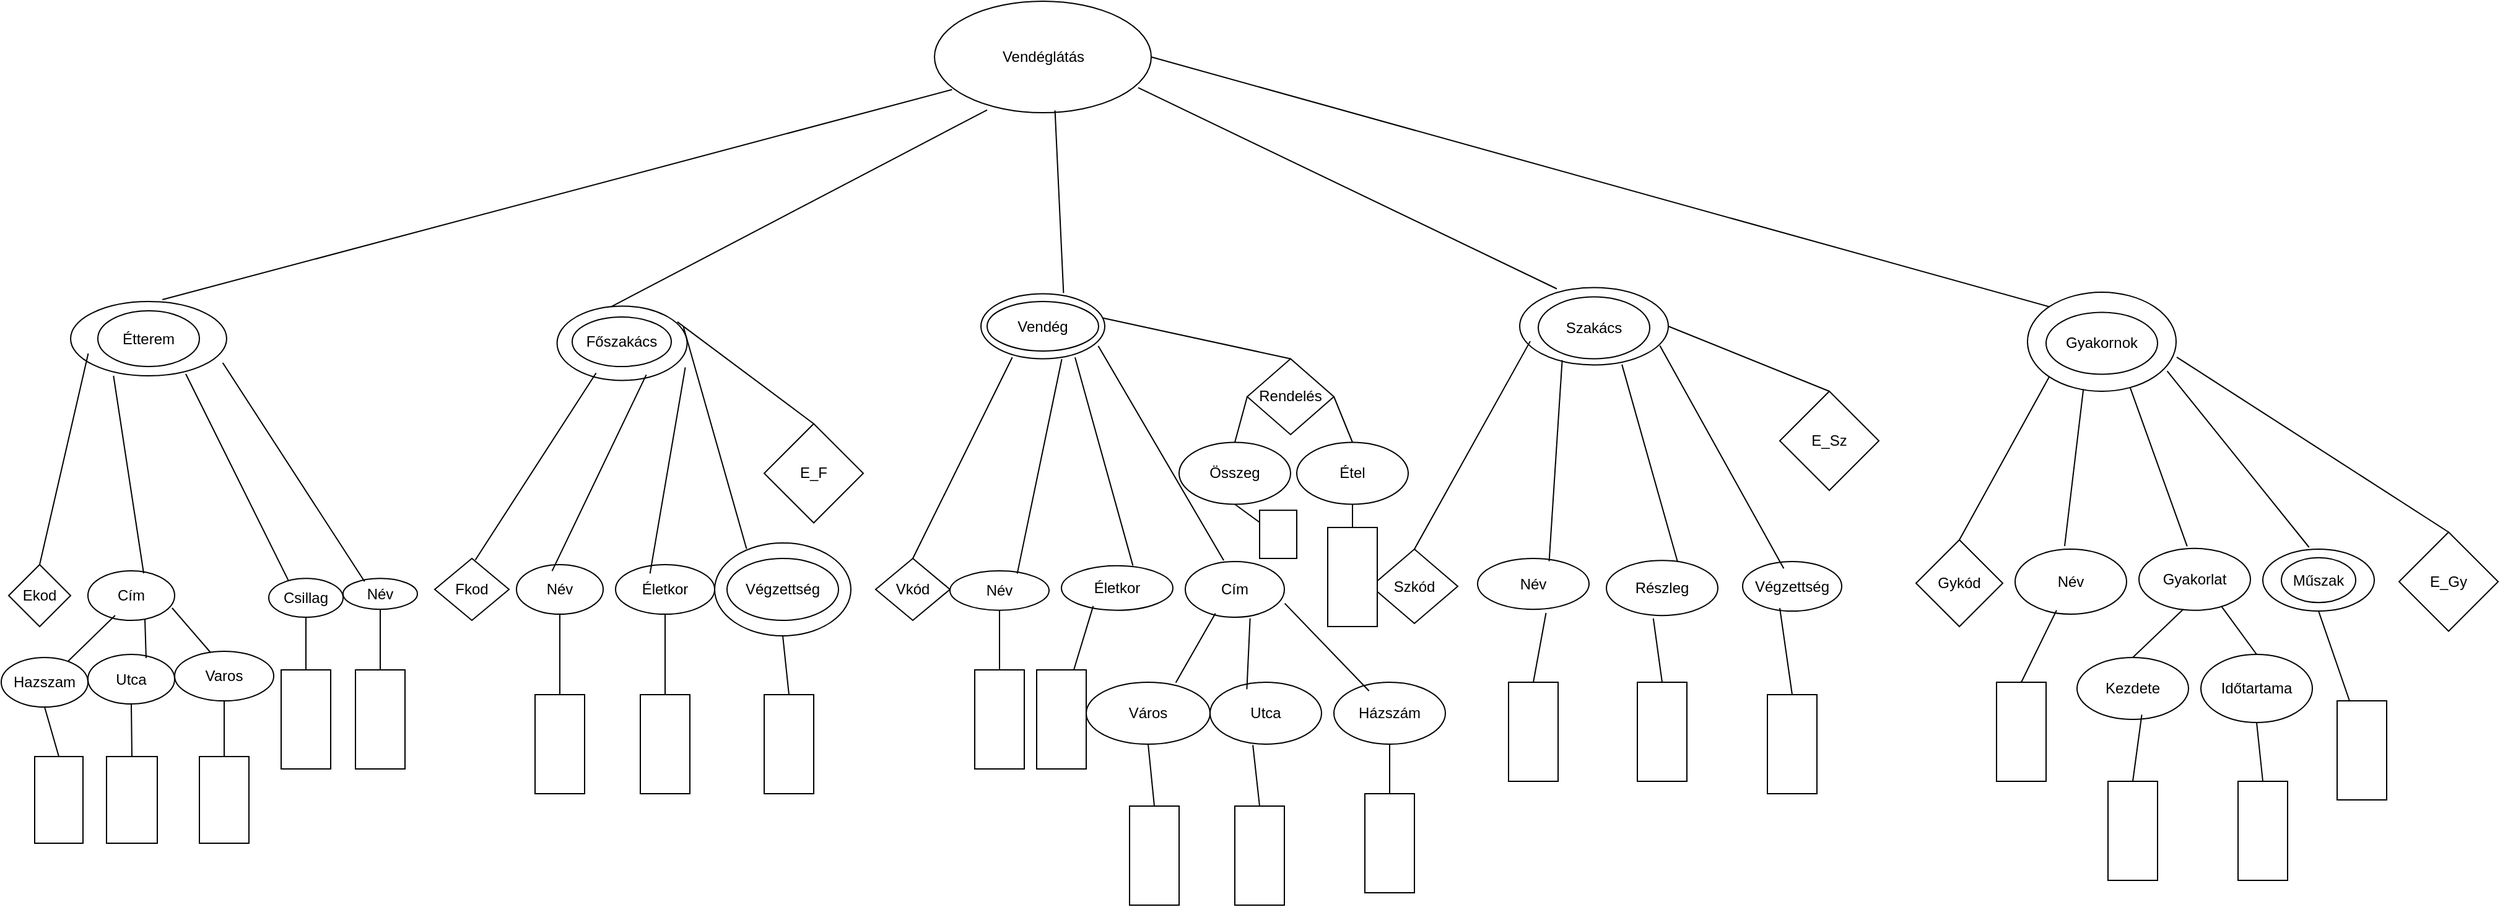 <mxfile version="24.7.17">
  <diagram name="1 oldal" id="lSfbsyQD7-CIHrl2MUZG">
    <mxGraphModel dx="1582" dy="1731" grid="1" gridSize="10" guides="1" tooltips="1" connect="1" arrows="1" fold="1" page="1" pageScale="1" pageWidth="827" pageHeight="1169" math="0" shadow="0">
      <root>
        <mxCell id="0" />
        <mxCell id="1" parent="0" />
        <mxCell id="La-qvgu0-vlTwH9IHwVq-1" value="" style="ellipse;whiteSpace=wrap;html=1;" vertex="1" parent="1">
          <mxGeometry x="60" y="302.5" width="126" height="60" as="geometry" />
        </mxCell>
        <mxCell id="La-qvgu0-vlTwH9IHwVq-2" value="Név" style="ellipse;whiteSpace=wrap;html=1;" vertex="1" parent="1">
          <mxGeometry x="280" y="526.1" width="60" height="25" as="geometry" />
        </mxCell>
        <mxCell id="La-qvgu0-vlTwH9IHwVq-3" value="Cím" style="ellipse;whiteSpace=wrap;html=1;" vertex="1" parent="1">
          <mxGeometry x="74" y="520" width="70" height="40" as="geometry" />
        </mxCell>
        <mxCell id="La-qvgu0-vlTwH9IHwVq-4" value="Csillag" style="ellipse;whiteSpace=wrap;html=1;" vertex="1" parent="1">
          <mxGeometry x="220" y="526.1" width="60" height="31.4" as="geometry" />
        </mxCell>
        <mxCell id="La-qvgu0-vlTwH9IHwVq-5" value="Ekod" style="rhombus;whiteSpace=wrap;html=1;" vertex="1" parent="1">
          <mxGeometry x="10" y="515" width="50" height="50" as="geometry" />
        </mxCell>
        <mxCell id="La-qvgu0-vlTwH9IHwVq-6" value="Varos" style="ellipse;whiteSpace=wrap;html=1;" vertex="1" parent="1">
          <mxGeometry x="144" y="585" width="80" height="40" as="geometry" />
        </mxCell>
        <mxCell id="La-qvgu0-vlTwH9IHwVq-7" value="Utca" style="ellipse;whiteSpace=wrap;html=1;" vertex="1" parent="1">
          <mxGeometry x="74" y="587.5" width="70" height="40" as="geometry" />
        </mxCell>
        <mxCell id="La-qvgu0-vlTwH9IHwVq-8" value="Hazszam" style="ellipse;whiteSpace=wrap;html=1;" vertex="1" parent="1">
          <mxGeometry x="4" y="590" width="70" height="40" as="geometry" />
        </mxCell>
        <mxCell id="La-qvgu0-vlTwH9IHwVq-9" value="Vendéglátás" style="ellipse;whiteSpace=wrap;html=1;" vertex="1" parent="1">
          <mxGeometry x="757.5" y="60" width="175" height="90" as="geometry" />
        </mxCell>
        <mxCell id="La-qvgu0-vlTwH9IHwVq-10" value="" style="endArrow=none;html=1;rounded=0;entryX=0.081;entryY=0.793;entryDx=0;entryDy=0;entryPerimeter=0;exitX=0.588;exitY=-0.025;exitDx=0;exitDy=0;exitPerimeter=0;" edge="1" parent="1" source="La-qvgu0-vlTwH9IHwVq-1" target="La-qvgu0-vlTwH9IHwVq-9">
          <mxGeometry width="50" height="50" relative="1" as="geometry">
            <mxPoint x="340" y="500" as="sourcePoint" />
            <mxPoint x="390" y="450" as="targetPoint" />
            <Array as="points" />
          </mxGeometry>
        </mxCell>
        <mxCell id="La-qvgu0-vlTwH9IHwVq-11" value="" style="endArrow=none;html=1;rounded=0;entryX=0.227;entryY=0.962;entryDx=0;entryDy=0;entryPerimeter=0;exitX=0.371;exitY=0.05;exitDx=0;exitDy=0;exitPerimeter=0;" edge="1" parent="1" source="La-qvgu0-vlTwH9IHwVq-12">
          <mxGeometry width="50" height="50" relative="1" as="geometry">
            <mxPoint x="422.78" y="281.21" as="sourcePoint" />
            <mxPoint x="800.005" y="147.79" as="targetPoint" />
          </mxGeometry>
        </mxCell>
        <mxCell id="La-qvgu0-vlTwH9IHwVq-12" value="" style="ellipse;whiteSpace=wrap;html=1;" vertex="1" parent="1">
          <mxGeometry x="452.78" y="306.21" width="105" height="60" as="geometry" />
        </mxCell>
        <mxCell id="La-qvgu0-vlTwH9IHwVq-13" value="Fkod" style="rhombus;whiteSpace=wrap;html=1;" vertex="1" parent="1">
          <mxGeometry x="354" y="510" width="60" height="50" as="geometry" />
        </mxCell>
        <mxCell id="La-qvgu0-vlTwH9IHwVq-14" value="Név" style="ellipse;whiteSpace=wrap;html=1;" vertex="1" parent="1">
          <mxGeometry x="420" y="515" width="70" height="40" as="geometry" />
        </mxCell>
        <mxCell id="La-qvgu0-vlTwH9IHwVq-15" value="Életkor" style="ellipse;whiteSpace=wrap;html=1;" vertex="1" parent="1">
          <mxGeometry x="500" y="515" width="80" height="40" as="geometry" />
        </mxCell>
        <mxCell id="La-qvgu0-vlTwH9IHwVq-16" value="" style="ellipse;whiteSpace=wrap;html=1;" vertex="1" parent="1">
          <mxGeometry x="580" y="497.5" width="110" height="75" as="geometry" />
        </mxCell>
        <mxCell id="La-qvgu0-vlTwH9IHwVq-17" value="Végzettség" style="ellipse;whiteSpace=wrap;html=1;" vertex="1" parent="1">
          <mxGeometry x="590" y="510" width="90" height="50" as="geometry" />
        </mxCell>
        <mxCell id="La-qvgu0-vlTwH9IHwVq-18" value="" style="endArrow=none;html=1;rounded=0;entryX=0.3;entryY=0.9;entryDx=0;entryDy=0;entryPerimeter=0;exitX=0.5;exitY=0;exitDx=0;exitDy=0;" edge="1" parent="1" target="La-qvgu0-vlTwH9IHwVq-12">
          <mxGeometry width="50" height="50" relative="1" as="geometry">
            <mxPoint x="386.78" y="511.21" as="sourcePoint" />
            <mxPoint x="532.78" y="351.21" as="targetPoint" />
          </mxGeometry>
        </mxCell>
        <mxCell id="La-qvgu0-vlTwH9IHwVq-19" value="" style="endArrow=none;html=1;rounded=0;entryX=0.686;entryY=0.925;entryDx=0;entryDy=0;entryPerimeter=0;exitX=0.371;exitY=0.1;exitDx=0;exitDy=0;exitPerimeter=0;" edge="1" parent="1" target="La-qvgu0-vlTwH9IHwVq-12">
          <mxGeometry width="50" height="50" relative="1" as="geometry">
            <mxPoint x="448.75" y="520.21" as="sourcePoint" />
            <mxPoint x="562.78" y="351.21" as="targetPoint" />
          </mxGeometry>
        </mxCell>
        <mxCell id="La-qvgu0-vlTwH9IHwVq-20" value="" style="endArrow=none;html=1;rounded=0;entryX=0.986;entryY=0.825;entryDx=0;entryDy=0;entryPerimeter=0;exitX=0.313;exitY=0.15;exitDx=0;exitDy=0;exitPerimeter=0;" edge="1" parent="1" target="La-qvgu0-vlTwH9IHwVq-12">
          <mxGeometry width="50" height="50" relative="1" as="geometry">
            <mxPoint x="527.82" y="522.21" as="sourcePoint" />
            <mxPoint x="562.78" y="351.21" as="targetPoint" />
          </mxGeometry>
        </mxCell>
        <mxCell id="La-qvgu0-vlTwH9IHwVq-21" value="" style="endArrow=none;html=1;rounded=0;entryX=0.971;entryY=0.275;entryDx=0;entryDy=0;entryPerimeter=0;exitX=0.209;exitY=0.047;exitDx=0;exitDy=0;exitPerimeter=0;" edge="1" parent="1" target="La-qvgu0-vlTwH9IHwVq-12">
          <mxGeometry width="50" height="50" relative="1" as="geometry">
            <mxPoint x="605.77" y="502.235" as="sourcePoint" />
            <mxPoint x="562.78" y="351.21" as="targetPoint" />
          </mxGeometry>
        </mxCell>
        <mxCell id="La-qvgu0-vlTwH9IHwVq-22" value="" style="endArrow=none;html=1;rounded=0;entryX=0.113;entryY=0.7;entryDx=0;entryDy=0;entryPerimeter=0;exitX=0.5;exitY=0;exitDx=0;exitDy=0;" edge="1" parent="1" source="La-qvgu0-vlTwH9IHwVq-5" target="La-qvgu0-vlTwH9IHwVq-1">
          <mxGeometry width="50" height="50" relative="1" as="geometry">
            <mxPoint x="390" y="400" as="sourcePoint" />
            <mxPoint x="440" y="350" as="targetPoint" />
          </mxGeometry>
        </mxCell>
        <mxCell id="La-qvgu0-vlTwH9IHwVq-23" value="" style="endArrow=none;html=1;rounded=0;entryX=0.275;entryY=1;entryDx=0;entryDy=0;entryPerimeter=0;exitX=0.643;exitY=0.05;exitDx=0;exitDy=0;exitPerimeter=0;" edge="1" parent="1" source="La-qvgu0-vlTwH9IHwVq-3" target="La-qvgu0-vlTwH9IHwVq-1">
          <mxGeometry width="50" height="50" relative="1" as="geometry">
            <mxPoint x="390" y="400" as="sourcePoint" />
            <mxPoint x="440" y="350" as="targetPoint" />
          </mxGeometry>
        </mxCell>
        <mxCell id="La-qvgu0-vlTwH9IHwVq-24" value="" style="endArrow=none;html=1;rounded=0;entryX=0.738;entryY=0.975;entryDx=0;entryDy=0;entryPerimeter=0;exitX=0.263;exitY=0.05;exitDx=0;exitDy=0;exitPerimeter=0;" edge="1" parent="1" source="La-qvgu0-vlTwH9IHwVq-4" target="La-qvgu0-vlTwH9IHwVq-1">
          <mxGeometry width="50" height="50" relative="1" as="geometry">
            <mxPoint x="390" y="400" as="sourcePoint" />
            <mxPoint x="440" y="350" as="targetPoint" />
          </mxGeometry>
        </mxCell>
        <mxCell id="La-qvgu0-vlTwH9IHwVq-25" value="" style="endArrow=none;html=1;rounded=0;entryX=0.975;entryY=0.825;entryDx=0;entryDy=0;entryPerimeter=0;exitX=0.289;exitY=0.1;exitDx=0;exitDy=0;exitPerimeter=0;" edge="1" parent="1" source="La-qvgu0-vlTwH9IHwVq-2" target="La-qvgu0-vlTwH9IHwVq-1">
          <mxGeometry width="50" height="50" relative="1" as="geometry">
            <mxPoint x="390" y="400" as="sourcePoint" />
            <mxPoint x="440" y="350" as="targetPoint" />
          </mxGeometry>
        </mxCell>
        <mxCell id="La-qvgu0-vlTwH9IHwVq-26" value="" style="endArrow=none;html=1;rounded=0;entryX=0.314;entryY=0.9;entryDx=0;entryDy=0;entryPerimeter=0;exitX=0.771;exitY=0.075;exitDx=0;exitDy=0;exitPerimeter=0;" edge="1" parent="1" source="La-qvgu0-vlTwH9IHwVq-8" target="La-qvgu0-vlTwH9IHwVq-3">
          <mxGeometry width="50" height="50" relative="1" as="geometry">
            <mxPoint x="390" y="400" as="sourcePoint" />
            <mxPoint x="440" y="350" as="targetPoint" />
          </mxGeometry>
        </mxCell>
        <mxCell id="La-qvgu0-vlTwH9IHwVq-27" value="" style="endArrow=none;html=1;rounded=0;entryX=0.657;entryY=0.975;entryDx=0;entryDy=0;entryPerimeter=0;exitX=0.671;exitY=0.075;exitDx=0;exitDy=0;exitPerimeter=0;" edge="1" parent="1" source="La-qvgu0-vlTwH9IHwVq-7" target="La-qvgu0-vlTwH9IHwVq-3">
          <mxGeometry width="50" height="50" relative="1" as="geometry">
            <mxPoint x="390" y="400" as="sourcePoint" />
            <mxPoint x="440" y="350" as="targetPoint" />
          </mxGeometry>
        </mxCell>
        <mxCell id="La-qvgu0-vlTwH9IHwVq-28" value="" style="endArrow=none;html=1;rounded=0;entryX=0.971;entryY=0.75;entryDx=0;entryDy=0;entryPerimeter=0;exitX=0.363;exitY=0.025;exitDx=0;exitDy=0;exitPerimeter=0;" edge="1" parent="1" source="La-qvgu0-vlTwH9IHwVq-6" target="La-qvgu0-vlTwH9IHwVq-3">
          <mxGeometry width="50" height="50" relative="1" as="geometry">
            <mxPoint x="390" y="400" as="sourcePoint" />
            <mxPoint x="440" y="350" as="targetPoint" />
          </mxGeometry>
        </mxCell>
        <mxCell id="La-qvgu0-vlTwH9IHwVq-29" value="Főszakács" style="ellipse;whiteSpace=wrap;html=1;" vertex="1" parent="1">
          <mxGeometry x="465" y="315" width="80" height="40" as="geometry" />
        </mxCell>
        <mxCell id="La-qvgu0-vlTwH9IHwVq-30" value="Étterem" style="ellipse;whiteSpace=wrap;html=1;" vertex="1" parent="1">
          <mxGeometry x="82" y="310" width="82" height="45" as="geometry" />
        </mxCell>
        <mxCell id="La-qvgu0-vlTwH9IHwVq-33" value="" style="ellipse;whiteSpace=wrap;html=1;" vertex="1" parent="1">
          <mxGeometry x="795" y="296.25" width="100" height="52.5" as="geometry" />
        </mxCell>
        <mxCell id="La-qvgu0-vlTwH9IHwVq-34" value="Vendég" style="ellipse;whiteSpace=wrap;html=1;" vertex="1" parent="1">
          <mxGeometry x="800" y="302.5" width="90" height="40" as="geometry" />
        </mxCell>
        <mxCell id="La-qvgu0-vlTwH9IHwVq-35" value="Név" style="ellipse;whiteSpace=wrap;html=1;" vertex="1" parent="1">
          <mxGeometry x="770" y="520" width="80" height="31.87" as="geometry" />
        </mxCell>
        <mxCell id="La-qvgu0-vlTwH9IHwVq-37" value="Életkor" style="ellipse;whiteSpace=wrap;html=1;" vertex="1" parent="1">
          <mxGeometry x="860" y="515.93" width="90" height="35.94" as="geometry" />
        </mxCell>
        <mxCell id="La-qvgu0-vlTwH9IHwVq-38" value="Cím" style="ellipse;whiteSpace=wrap;html=1;" vertex="1" parent="1">
          <mxGeometry x="960" y="512.5" width="80" height="45" as="geometry" />
        </mxCell>
        <mxCell id="La-qvgu0-vlTwH9IHwVq-39" value="Vkód" style="rhombus;whiteSpace=wrap;html=1;" vertex="1" parent="1">
          <mxGeometry x="710" y="510" width="60" height="50" as="geometry" />
        </mxCell>
        <mxCell id="La-qvgu0-vlTwH9IHwVq-42" value="Város" style="ellipse;whiteSpace=wrap;html=1;" vertex="1" parent="1">
          <mxGeometry x="880" y="610" width="100" height="50" as="geometry" />
        </mxCell>
        <mxCell id="La-qvgu0-vlTwH9IHwVq-43" value="Utca" style="ellipse;whiteSpace=wrap;html=1;" vertex="1" parent="1">
          <mxGeometry x="980" y="610" width="90" height="50" as="geometry" />
        </mxCell>
        <mxCell id="La-qvgu0-vlTwH9IHwVq-44" value="Házszám" style="ellipse;whiteSpace=wrap;html=1;" vertex="1" parent="1">
          <mxGeometry x="1080" y="610" width="90" height="50" as="geometry" />
        </mxCell>
        <mxCell id="La-qvgu0-vlTwH9IHwVq-45" value="" style="endArrow=none;html=1;rounded=0;entryX=0.253;entryY=0.979;entryDx=0;entryDy=0;entryPerimeter=0;exitX=0.5;exitY=0;exitDx=0;exitDy=0;" edge="1" parent="1" source="La-qvgu0-vlTwH9IHwVq-39" target="La-qvgu0-vlTwH9IHwVq-33">
          <mxGeometry width="50" height="50" relative="1" as="geometry">
            <mxPoint x="810" y="380" as="sourcePoint" />
            <mxPoint x="860" y="330" as="targetPoint" />
          </mxGeometry>
        </mxCell>
        <mxCell id="La-qvgu0-vlTwH9IHwVq-46" value="" style="endArrow=none;html=1;rounded=0;entryX=0.653;entryY=1.005;entryDx=0;entryDy=0;entryPerimeter=0;exitX=0.679;exitY=0.073;exitDx=0;exitDy=0;exitPerimeter=0;" edge="1" parent="1" source="La-qvgu0-vlTwH9IHwVq-35" target="La-qvgu0-vlTwH9IHwVq-33">
          <mxGeometry width="50" height="50" relative="1" as="geometry">
            <mxPoint x="810" y="380" as="sourcePoint" />
            <mxPoint x="860" y="330" as="targetPoint" />
          </mxGeometry>
        </mxCell>
        <mxCell id="La-qvgu0-vlTwH9IHwVq-47" value="" style="endArrow=none;html=1;rounded=0;entryX=0.76;entryY=0.979;entryDx=0;entryDy=0;entryPerimeter=0;exitX=0.641;exitY=-0.007;exitDx=0;exitDy=0;exitPerimeter=0;" edge="1" parent="1" source="La-qvgu0-vlTwH9IHwVq-37" target="La-qvgu0-vlTwH9IHwVq-33">
          <mxGeometry width="50" height="50" relative="1" as="geometry">
            <mxPoint x="810" y="380" as="sourcePoint" />
            <mxPoint x="860" y="330" as="targetPoint" />
          </mxGeometry>
        </mxCell>
        <mxCell id="La-qvgu0-vlTwH9IHwVq-48" value="" style="endArrow=none;html=1;rounded=0;entryX=0.947;entryY=0.802;entryDx=0;entryDy=0;entryPerimeter=0;exitX=0.388;exitY=-0.019;exitDx=0;exitDy=0;exitPerimeter=0;" edge="1" parent="1" source="La-qvgu0-vlTwH9IHwVq-38" target="La-qvgu0-vlTwH9IHwVq-33">
          <mxGeometry width="50" height="50" relative="1" as="geometry">
            <mxPoint x="810" y="380" as="sourcePoint" />
            <mxPoint x="860" y="330" as="targetPoint" />
          </mxGeometry>
        </mxCell>
        <mxCell id="La-qvgu0-vlTwH9IHwVq-49" value="" style="endArrow=none;html=1;rounded=0;entryX=0.304;entryY=0.93;entryDx=0;entryDy=0;entryPerimeter=0;exitX=0.723;exitY=0.007;exitDx=0;exitDy=0;exitPerimeter=0;" edge="1" parent="1" source="La-qvgu0-vlTwH9IHwVq-42" target="La-qvgu0-vlTwH9IHwVq-38">
          <mxGeometry width="50" height="50" relative="1" as="geometry">
            <mxPoint x="810" y="380" as="sourcePoint" />
            <mxPoint x="860" y="330" as="targetPoint" />
          </mxGeometry>
        </mxCell>
        <mxCell id="La-qvgu0-vlTwH9IHwVq-50" value="" style="endArrow=none;html=1;rounded=0;entryX=0.654;entryY=1.019;entryDx=0;entryDy=0;entryPerimeter=0;exitX=0.33;exitY=0.113;exitDx=0;exitDy=0;exitPerimeter=0;" edge="1" parent="1" source="La-qvgu0-vlTwH9IHwVq-43" target="La-qvgu0-vlTwH9IHwVq-38">
          <mxGeometry width="50" height="50" relative="1" as="geometry">
            <mxPoint x="810" y="380" as="sourcePoint" />
            <mxPoint x="860" y="330" as="targetPoint" />
          </mxGeometry>
        </mxCell>
        <mxCell id="La-qvgu0-vlTwH9IHwVq-51" value="" style="endArrow=none;html=1;rounded=0;entryX=1.004;entryY=0.752;entryDx=0;entryDy=0;entryPerimeter=0;exitX=0.315;exitY=0.14;exitDx=0;exitDy=0;exitPerimeter=0;" edge="1" parent="1" source="La-qvgu0-vlTwH9IHwVq-44" target="La-qvgu0-vlTwH9IHwVq-38">
          <mxGeometry width="50" height="50" relative="1" as="geometry">
            <mxPoint x="810" y="380" as="sourcePoint" />
            <mxPoint x="860" y="330" as="targetPoint" />
          </mxGeometry>
        </mxCell>
        <mxCell id="La-qvgu0-vlTwH9IHwVq-52" value="" style="endArrow=none;html=1;rounded=0;entryX=0.556;entryY=0.98;entryDx=0;entryDy=0;entryPerimeter=0;exitX=0.667;exitY=-0.011;exitDx=0;exitDy=0;exitPerimeter=0;" edge="1" parent="1" source="La-qvgu0-vlTwH9IHwVq-33" target="La-qvgu0-vlTwH9IHwVq-9">
          <mxGeometry width="50" height="50" relative="1" as="geometry">
            <mxPoint x="810" y="380" as="sourcePoint" />
            <mxPoint x="860" y="330" as="targetPoint" />
          </mxGeometry>
        </mxCell>
        <mxCell id="La-qvgu0-vlTwH9IHwVq-53" value="" style="ellipse;whiteSpace=wrap;html=1;" vertex="1" parent="1">
          <mxGeometry x="1230" y="291.25" width="120" height="62.5" as="geometry" />
        </mxCell>
        <mxCell id="La-qvgu0-vlTwH9IHwVq-54" value="Szakács" style="ellipse;whiteSpace=wrap;html=1;" vertex="1" parent="1">
          <mxGeometry x="1245" y="298.75" width="90" height="50" as="geometry" />
        </mxCell>
        <mxCell id="La-qvgu0-vlTwH9IHwVq-55" value="" style="endArrow=none;html=1;rounded=0;entryX=0.94;entryY=0.776;entryDx=0;entryDy=0;entryPerimeter=0;exitX=0.25;exitY=0.016;exitDx=0;exitDy=0;exitPerimeter=0;" edge="1" parent="1" source="La-qvgu0-vlTwH9IHwVq-53" target="La-qvgu0-vlTwH9IHwVq-9">
          <mxGeometry width="50" height="50" relative="1" as="geometry">
            <mxPoint x="1060" y="300" as="sourcePoint" />
            <mxPoint x="1110" y="250" as="targetPoint" />
          </mxGeometry>
        </mxCell>
        <mxCell id="La-qvgu0-vlTwH9IHwVq-56" value="Név" style="ellipse;whiteSpace=wrap;html=1;" vertex="1" parent="1">
          <mxGeometry x="1196" y="510" width="90" height="41.1" as="geometry" />
        </mxCell>
        <mxCell id="La-qvgu0-vlTwH9IHwVq-57" value="Részleg" style="ellipse;whiteSpace=wrap;html=1;" vertex="1" parent="1">
          <mxGeometry x="1300" y="511.67" width="90" height="44.45" as="geometry" />
        </mxCell>
        <mxCell id="La-qvgu0-vlTwH9IHwVq-58" value="Végzettség" style="ellipse;whiteSpace=wrap;html=1;" vertex="1" parent="1">
          <mxGeometry x="1410" y="512.5" width="80" height="40" as="geometry" />
        </mxCell>
        <mxCell id="La-qvgu0-vlTwH9IHwVq-59" value="Szkód" style="rhombus;whiteSpace=wrap;html=1;" vertex="1" parent="1">
          <mxGeometry x="1110" y="502.5" width="70" height="60" as="geometry" />
        </mxCell>
        <mxCell id="La-qvgu0-vlTwH9IHwVq-60" value="" style="endArrow=none;html=1;rounded=0;entryX=0.071;entryY=0.693;entryDx=0;entryDy=0;entryPerimeter=0;exitX=0.5;exitY=0;exitDx=0;exitDy=0;" edge="1" parent="1" source="La-qvgu0-vlTwH9IHwVq-59" target="La-qvgu0-vlTwH9IHwVq-53">
          <mxGeometry width="50" height="50" relative="1" as="geometry">
            <mxPoint x="1060" y="530" as="sourcePoint" />
            <mxPoint x="1110" y="480" as="targetPoint" />
          </mxGeometry>
        </mxCell>
        <mxCell id="La-qvgu0-vlTwH9IHwVq-61" value="" style="endArrow=none;html=1;rounded=0;entryX=0.286;entryY=0.938;entryDx=0;entryDy=0;entryPerimeter=0;exitX=0.642;exitY=0.054;exitDx=0;exitDy=0;exitPerimeter=0;" edge="1" parent="1" source="La-qvgu0-vlTwH9IHwVq-56" target="La-qvgu0-vlTwH9IHwVq-53">
          <mxGeometry width="50" height="50" relative="1" as="geometry">
            <mxPoint x="1060" y="530" as="sourcePoint" />
            <mxPoint x="1110" y="480" as="targetPoint" />
          </mxGeometry>
        </mxCell>
        <mxCell id="La-qvgu0-vlTwH9IHwVq-62" value="" style="endArrow=none;html=1;rounded=0;entryX=0.637;entryY=0.013;entryDx=0;entryDy=0;entryPerimeter=0;exitX=0.688;exitY=0.995;exitDx=0;exitDy=0;exitPerimeter=0;" edge="1" parent="1" source="La-qvgu0-vlTwH9IHwVq-53" target="La-qvgu0-vlTwH9IHwVq-57">
          <mxGeometry width="50" height="50" relative="1" as="geometry">
            <mxPoint x="1060" y="530" as="sourcePoint" />
            <mxPoint x="1110" y="480" as="targetPoint" />
          </mxGeometry>
        </mxCell>
        <mxCell id="La-qvgu0-vlTwH9IHwVq-63" value="" style="endArrow=none;html=1;rounded=0;entryX=0.943;entryY=0.75;entryDx=0;entryDy=0;entryPerimeter=0;exitX=0.415;exitY=0.14;exitDx=0;exitDy=0;exitPerimeter=0;" edge="1" parent="1" source="La-qvgu0-vlTwH9IHwVq-58" target="La-qvgu0-vlTwH9IHwVq-53">
          <mxGeometry width="50" height="50" relative="1" as="geometry">
            <mxPoint x="1060" y="530" as="sourcePoint" />
            <mxPoint x="1110" y="480" as="targetPoint" />
          </mxGeometry>
        </mxCell>
        <mxCell id="La-qvgu0-vlTwH9IHwVq-64" value="" style="ellipse;whiteSpace=wrap;html=1;" vertex="1" parent="1">
          <mxGeometry x="1640" y="295" width="120" height="80" as="geometry" />
        </mxCell>
        <mxCell id="La-qvgu0-vlTwH9IHwVq-65" value="" style="endArrow=none;html=1;rounded=0;entryX=1;entryY=0.5;entryDx=0;entryDy=0;exitX=0;exitY=0;exitDx=0;exitDy=0;" edge="1" parent="1" source="La-qvgu0-vlTwH9IHwVq-64" target="La-qvgu0-vlTwH9IHwVq-9">
          <mxGeometry width="50" height="50" relative="1" as="geometry">
            <mxPoint x="1160" y="730" as="sourcePoint" />
            <mxPoint x="1210" y="680" as="targetPoint" />
          </mxGeometry>
        </mxCell>
        <mxCell id="La-qvgu0-vlTwH9IHwVq-66" value="Gyakornok" style="ellipse;whiteSpace=wrap;html=1;" vertex="1" parent="1">
          <mxGeometry x="1655" y="311.21" width="90" height="50" as="geometry" />
        </mxCell>
        <mxCell id="La-qvgu0-vlTwH9IHwVq-67" value="Név" style="ellipse;whiteSpace=wrap;html=1;" vertex="1" parent="1">
          <mxGeometry x="1630" y="502.5" width="90" height="52.5" as="geometry" />
        </mxCell>
        <mxCell id="La-qvgu0-vlTwH9IHwVq-68" value="Gyakorlat" style="ellipse;whiteSpace=wrap;html=1;" vertex="1" parent="1">
          <mxGeometry x="1730" y="501.87" width="90" height="50" as="geometry" />
        </mxCell>
        <mxCell id="La-qvgu0-vlTwH9IHwVq-69" value="" style="ellipse;whiteSpace=wrap;html=1;" vertex="1" parent="1">
          <mxGeometry x="1830" y="502.5" width="90" height="50" as="geometry" />
        </mxCell>
        <mxCell id="La-qvgu0-vlTwH9IHwVq-70" value="Gykód" style="rhombus;whiteSpace=wrap;html=1;" vertex="1" parent="1">
          <mxGeometry x="1550" y="495" width="70" height="70" as="geometry" />
        </mxCell>
        <mxCell id="La-qvgu0-vlTwH9IHwVq-71" value="Műszak" style="ellipse;whiteSpace=wrap;html=1;" vertex="1" parent="1">
          <mxGeometry x="1845" y="509.38" width="60" height="36.25" as="geometry" />
        </mxCell>
        <mxCell id="La-qvgu0-vlTwH9IHwVq-72" value="" style="endArrow=none;html=1;rounded=0;entryX=0;entryY=1;entryDx=0;entryDy=0;exitX=0.5;exitY=0;exitDx=0;exitDy=0;" edge="1" parent="1" source="La-qvgu0-vlTwH9IHwVq-70" target="La-qvgu0-vlTwH9IHwVq-64">
          <mxGeometry width="50" height="50" relative="1" as="geometry">
            <mxPoint x="1630" y="540" as="sourcePoint" />
            <mxPoint x="1680" y="490" as="targetPoint" />
          </mxGeometry>
        </mxCell>
        <mxCell id="La-qvgu0-vlTwH9IHwVq-73" value="" style="endArrow=none;html=1;rounded=0;entryX=0.376;entryY=0.979;entryDx=0;entryDy=0;entryPerimeter=0;" edge="1" parent="1" target="La-qvgu0-vlTwH9IHwVq-64">
          <mxGeometry width="50" height="50" relative="1" as="geometry">
            <mxPoint x="1670" y="500" as="sourcePoint" />
            <mxPoint x="1680" y="490" as="targetPoint" />
          </mxGeometry>
        </mxCell>
        <mxCell id="La-qvgu0-vlTwH9IHwVq-74" value="" style="endArrow=none;html=1;rounded=0;entryX=0.69;entryY=0.96;entryDx=0;entryDy=0;entryPerimeter=0;exitX=0.432;exitY=-0.033;exitDx=0;exitDy=0;exitPerimeter=0;" edge="1" parent="1" source="La-qvgu0-vlTwH9IHwVq-68" target="La-qvgu0-vlTwH9IHwVq-64">
          <mxGeometry width="50" height="50" relative="1" as="geometry">
            <mxPoint x="1630" y="540" as="sourcePoint" />
            <mxPoint x="1680" y="490" as="targetPoint" />
          </mxGeometry>
        </mxCell>
        <mxCell id="La-qvgu0-vlTwH9IHwVq-75" value="" style="endArrow=none;html=1;rounded=0;entryX=0.94;entryY=0.796;entryDx=0;entryDy=0;entryPerimeter=0;exitX=0.415;exitY=-0.03;exitDx=0;exitDy=0;exitPerimeter=0;" edge="1" parent="1" source="La-qvgu0-vlTwH9IHwVq-69" target="La-qvgu0-vlTwH9IHwVq-64">
          <mxGeometry width="50" height="50" relative="1" as="geometry">
            <mxPoint x="1630" y="540" as="sourcePoint" />
            <mxPoint x="1680" y="490" as="targetPoint" />
          </mxGeometry>
        </mxCell>
        <mxCell id="La-qvgu0-vlTwH9IHwVq-76" value="Kezdete" style="ellipse;whiteSpace=wrap;html=1;" vertex="1" parent="1">
          <mxGeometry x="1680" y="590" width="90" height="50" as="geometry" />
        </mxCell>
        <mxCell id="La-qvgu0-vlTwH9IHwVq-77" value="Időtartama" style="ellipse;whiteSpace=wrap;html=1;" vertex="1" parent="1">
          <mxGeometry x="1780" y="587.5" width="90" height="55" as="geometry" />
        </mxCell>
        <mxCell id="La-qvgu0-vlTwH9IHwVq-78" value="" style="endArrow=none;html=1;rounded=0;entryX=0.398;entryY=0.983;entryDx=0;entryDy=0;entryPerimeter=0;exitX=0.5;exitY=0;exitDx=0;exitDy=0;" edge="1" parent="1" source="La-qvgu0-vlTwH9IHwVq-76" target="La-qvgu0-vlTwH9IHwVq-68">
          <mxGeometry width="50" height="50" relative="1" as="geometry">
            <mxPoint x="1630" y="540" as="sourcePoint" />
            <mxPoint x="1680" y="490" as="targetPoint" />
          </mxGeometry>
        </mxCell>
        <mxCell id="La-qvgu0-vlTwH9IHwVq-79" value="" style="endArrow=none;html=1;rounded=0;entryX=0.74;entryY=0.936;entryDx=0;entryDy=0;entryPerimeter=0;exitX=0.5;exitY=0;exitDx=0;exitDy=0;" edge="1" parent="1" source="La-qvgu0-vlTwH9IHwVq-77" target="La-qvgu0-vlTwH9IHwVq-68">
          <mxGeometry width="50" height="50" relative="1" as="geometry">
            <mxPoint x="1630" y="540" as="sourcePoint" />
            <mxPoint x="1680" y="490" as="targetPoint" />
          </mxGeometry>
        </mxCell>
        <mxCell id="La-qvgu0-vlTwH9IHwVq-80" value="Rendelés" style="rhombus;whiteSpace=wrap;html=1;" vertex="1" parent="1">
          <mxGeometry x="1010" y="348.75" width="70" height="61.25" as="geometry" />
        </mxCell>
        <mxCell id="La-qvgu0-vlTwH9IHwVq-81" value="Összeg" style="ellipse;whiteSpace=wrap;html=1;" vertex="1" parent="1">
          <mxGeometry x="955" y="416.25" width="90" height="50" as="geometry" />
        </mxCell>
        <mxCell id="La-qvgu0-vlTwH9IHwVq-82" value="Étel" style="ellipse;whiteSpace=wrap;html=1;" vertex="1" parent="1">
          <mxGeometry x="1050" y="416.25" width="90" height="50" as="geometry" />
        </mxCell>
        <mxCell id="La-qvgu0-vlTwH9IHwVq-83" value="" style="endArrow=none;html=1;rounded=0;entryX=0;entryY=0.5;entryDx=0;entryDy=0;exitX=0.5;exitY=0;exitDx=0;exitDy=0;" edge="1" parent="1" source="La-qvgu0-vlTwH9IHwVq-81" target="La-qvgu0-vlTwH9IHwVq-80">
          <mxGeometry width="50" height="50" relative="1" as="geometry">
            <mxPoint x="1020" y="580" as="sourcePoint" />
            <mxPoint x="1070" y="530" as="targetPoint" />
          </mxGeometry>
        </mxCell>
        <mxCell id="La-qvgu0-vlTwH9IHwVq-84" value="" style="endArrow=none;html=1;rounded=0;entryX=1;entryY=0.5;entryDx=0;entryDy=0;exitX=0.5;exitY=0;exitDx=0;exitDy=0;" edge="1" parent="1" source="La-qvgu0-vlTwH9IHwVq-82" target="La-qvgu0-vlTwH9IHwVq-80">
          <mxGeometry width="50" height="50" relative="1" as="geometry">
            <mxPoint x="1020" y="580" as="sourcePoint" />
            <mxPoint x="1070" y="530" as="targetPoint" />
          </mxGeometry>
        </mxCell>
        <mxCell id="La-qvgu0-vlTwH9IHwVq-85" value="" style="endArrow=none;html=1;rounded=0;entryX=0.981;entryY=0.372;entryDx=0;entryDy=0;entryPerimeter=0;exitX=0.5;exitY=0;exitDx=0;exitDy=0;" edge="1" parent="1" source="La-qvgu0-vlTwH9IHwVq-80" target="La-qvgu0-vlTwH9IHwVq-33">
          <mxGeometry width="50" height="50" relative="1" as="geometry">
            <mxPoint x="1020" y="580" as="sourcePoint" />
            <mxPoint x="1070" y="530" as="targetPoint" />
          </mxGeometry>
        </mxCell>
        <mxCell id="La-qvgu0-vlTwH9IHwVq-86" value="E_F" style="rhombus;whiteSpace=wrap;html=1;" vertex="1" parent="1">
          <mxGeometry x="620" y="401.25" width="80" height="80" as="geometry" />
        </mxCell>
        <mxCell id="La-qvgu0-vlTwH9IHwVq-87" value="" style="endArrow=none;html=1;rounded=0;entryX=0.925;entryY=0.212;entryDx=0;entryDy=0;entryPerimeter=0;exitX=0.5;exitY=0;exitDx=0;exitDy=0;" edge="1" parent="1" source="La-qvgu0-vlTwH9IHwVq-86" target="La-qvgu0-vlTwH9IHwVq-12">
          <mxGeometry width="50" height="50" relative="1" as="geometry">
            <mxPoint x="680" y="580" as="sourcePoint" />
            <mxPoint x="730" y="530" as="targetPoint" />
          </mxGeometry>
        </mxCell>
        <mxCell id="La-qvgu0-vlTwH9IHwVq-88" value="E_Sz" style="rhombus;whiteSpace=wrap;html=1;" vertex="1" parent="1">
          <mxGeometry x="1440" y="375" width="80" height="80" as="geometry" />
        </mxCell>
        <mxCell id="La-qvgu0-vlTwH9IHwVq-89" value="" style="endArrow=none;html=1;rounded=0;entryX=1;entryY=0.5;entryDx=0;entryDy=0;exitX=0.5;exitY=0;exitDx=0;exitDy=0;" edge="1" parent="1" source="La-qvgu0-vlTwH9IHwVq-88" target="La-qvgu0-vlTwH9IHwVq-53">
          <mxGeometry width="50" height="50" relative="1" as="geometry">
            <mxPoint x="1620" y="340" as="sourcePoint" />
            <mxPoint x="1670" y="290" as="targetPoint" />
          </mxGeometry>
        </mxCell>
        <mxCell id="La-qvgu0-vlTwH9IHwVq-90" value="E_Gy" style="rhombus;whiteSpace=wrap;html=1;" vertex="1" parent="1">
          <mxGeometry x="1940" y="488.75" width="80" height="80" as="geometry" />
        </mxCell>
        <mxCell id="La-qvgu0-vlTwH9IHwVq-91" value="" style="endArrow=none;html=1;rounded=0;entryX=1.004;entryY=0.655;entryDx=0;entryDy=0;entryPerimeter=0;exitX=0.5;exitY=0;exitDx=0;exitDy=0;" edge="1" parent="1" source="La-qvgu0-vlTwH9IHwVq-90" target="La-qvgu0-vlTwH9IHwVq-64">
          <mxGeometry width="50" height="50" relative="1" as="geometry">
            <mxPoint x="1740" y="470" as="sourcePoint" />
            <mxPoint x="1790" y="420" as="targetPoint" />
          </mxGeometry>
        </mxCell>
        <mxCell id="La-qvgu0-vlTwH9IHwVq-102" value="" style="rounded=0;whiteSpace=wrap;html=1;direction=south;" vertex="1" parent="1">
          <mxGeometry x="31" y="670" width="39" height="70" as="geometry" />
        </mxCell>
        <mxCell id="La-qvgu0-vlTwH9IHwVq-103" value="" style="rounded=0;whiteSpace=wrap;html=1;direction=south;" vertex="1" parent="1">
          <mxGeometry x="89" y="670" width="41" height="70" as="geometry" />
        </mxCell>
        <mxCell id="La-qvgu0-vlTwH9IHwVq-104" value="" style="rounded=0;whiteSpace=wrap;html=1;direction=south;" vertex="1" parent="1">
          <mxGeometry x="164" y="670" width="40" height="70" as="geometry" />
        </mxCell>
        <mxCell id="La-qvgu0-vlTwH9IHwVq-105" value="" style="rounded=0;whiteSpace=wrap;html=1;direction=south;" vertex="1" parent="1">
          <mxGeometry x="290" y="600" width="40" height="80" as="geometry" />
        </mxCell>
        <mxCell id="La-qvgu0-vlTwH9IHwVq-106" value="" style="rounded=0;whiteSpace=wrap;html=1;direction=south;" vertex="1" parent="1">
          <mxGeometry x="230" y="600" width="40" height="80" as="geometry" />
        </mxCell>
        <mxCell id="La-qvgu0-vlTwH9IHwVq-107" value="" style="rounded=0;whiteSpace=wrap;html=1;direction=south;" vertex="1" parent="1">
          <mxGeometry x="435" y="620" width="40" height="80" as="geometry" />
        </mxCell>
        <mxCell id="La-qvgu0-vlTwH9IHwVq-108" value="" style="rounded=0;whiteSpace=wrap;html=1;direction=south;" vertex="1" parent="1">
          <mxGeometry x="520" y="620" width="40" height="80" as="geometry" />
        </mxCell>
        <mxCell id="La-qvgu0-vlTwH9IHwVq-109" value="" style="rounded=0;whiteSpace=wrap;html=1;direction=south;" vertex="1" parent="1">
          <mxGeometry x="620" y="620" width="40" height="80" as="geometry" />
        </mxCell>
        <mxCell id="La-qvgu0-vlTwH9IHwVq-110" value="" style="rounded=0;whiteSpace=wrap;html=1;direction=south;" vertex="1" parent="1">
          <mxGeometry x="790" y="600" width="40" height="80" as="geometry" />
        </mxCell>
        <mxCell id="La-qvgu0-vlTwH9IHwVq-111" value="" style="rounded=0;whiteSpace=wrap;html=1;direction=south;" vertex="1" parent="1">
          <mxGeometry x="840" y="600" width="40" height="80" as="geometry" />
        </mxCell>
        <mxCell id="La-qvgu0-vlTwH9IHwVq-112" value="" style="rounded=0;whiteSpace=wrap;html=1;direction=south;" vertex="1" parent="1">
          <mxGeometry x="915" y="710" width="40" height="80" as="geometry" />
        </mxCell>
        <mxCell id="La-qvgu0-vlTwH9IHwVq-113" value="" style="rounded=0;whiteSpace=wrap;html=1;direction=south;" vertex="1" parent="1">
          <mxGeometry x="1000" y="710" width="40" height="80" as="geometry" />
        </mxCell>
        <mxCell id="La-qvgu0-vlTwH9IHwVq-114" value="" style="rounded=0;whiteSpace=wrap;html=1;direction=south;" vertex="1" parent="1">
          <mxGeometry x="1105" y="700" width="40" height="80" as="geometry" />
        </mxCell>
        <mxCell id="La-qvgu0-vlTwH9IHwVq-115" value="" style="rounded=0;whiteSpace=wrap;html=1;direction=south;" vertex="1" parent="1">
          <mxGeometry x="1221" y="610" width="40" height="80" as="geometry" />
        </mxCell>
        <mxCell id="La-qvgu0-vlTwH9IHwVq-116" value="" style="rounded=0;whiteSpace=wrap;html=1;direction=south;" vertex="1" parent="1">
          <mxGeometry x="1325" y="610" width="40" height="80" as="geometry" />
        </mxCell>
        <mxCell id="La-qvgu0-vlTwH9IHwVq-117" value="" style="rounded=0;whiteSpace=wrap;html=1;direction=south;" vertex="1" parent="1">
          <mxGeometry x="1430" y="620" width="40" height="80" as="geometry" />
        </mxCell>
        <mxCell id="La-qvgu0-vlTwH9IHwVq-118" value="" style="rounded=0;whiteSpace=wrap;html=1;direction=south;" vertex="1" parent="1">
          <mxGeometry x="1615" y="610" width="40" height="80" as="geometry" />
        </mxCell>
        <mxCell id="La-qvgu0-vlTwH9IHwVq-119" value="" style="rounded=0;whiteSpace=wrap;html=1;direction=south;" vertex="1" parent="1">
          <mxGeometry x="1705" y="690" width="40" height="80" as="geometry" />
        </mxCell>
        <mxCell id="La-qvgu0-vlTwH9IHwVq-120" value="" style="rounded=0;whiteSpace=wrap;html=1;direction=south;" vertex="1" parent="1">
          <mxGeometry x="1810" y="690" width="40" height="80" as="geometry" />
        </mxCell>
        <mxCell id="La-qvgu0-vlTwH9IHwVq-121" value="" style="rounded=0;whiteSpace=wrap;html=1;direction=south;" vertex="1" parent="1">
          <mxGeometry x="1890" y="625" width="40" height="80" as="geometry" />
        </mxCell>
        <mxCell id="La-qvgu0-vlTwH9IHwVq-122" value="" style="endArrow=none;html=1;rounded=0;entryX=0.5;entryY=1;entryDx=0;entryDy=0;exitX=0;exitY=0.75;exitDx=0;exitDy=0;" edge="1" parent="1" source="La-qvgu0-vlTwH9IHwVq-121" target="La-qvgu0-vlTwH9IHwVq-69">
          <mxGeometry width="50" height="50" relative="1" as="geometry">
            <mxPoint x="1790" y="720" as="sourcePoint" />
            <mxPoint x="1840" y="670" as="targetPoint" />
          </mxGeometry>
        </mxCell>
        <mxCell id="La-qvgu0-vlTwH9IHwVq-123" value="" style="endArrow=none;html=1;rounded=0;entryX=0.5;entryY=1;entryDx=0;entryDy=0;exitX=0;exitY=0.5;exitDx=0;exitDy=0;" edge="1" parent="1" source="La-qvgu0-vlTwH9IHwVq-120" target="La-qvgu0-vlTwH9IHwVq-77">
          <mxGeometry width="50" height="50" relative="1" as="geometry">
            <mxPoint x="1910" y="635" as="sourcePoint" />
            <mxPoint x="1885" y="563" as="targetPoint" />
          </mxGeometry>
        </mxCell>
        <mxCell id="La-qvgu0-vlTwH9IHwVq-124" value="" style="endArrow=none;html=1;rounded=0;entryX=0.581;entryY=0.924;entryDx=0;entryDy=0;exitX=0;exitY=0.5;exitDx=0;exitDy=0;entryPerimeter=0;" edge="1" parent="1" source="La-qvgu0-vlTwH9IHwVq-119" target="La-qvgu0-vlTwH9IHwVq-76">
          <mxGeometry width="50" height="50" relative="1" as="geometry">
            <mxPoint x="1920" y="645" as="sourcePoint" />
            <mxPoint x="1895" y="573" as="targetPoint" />
          </mxGeometry>
        </mxCell>
        <mxCell id="La-qvgu0-vlTwH9IHwVq-125" value="" style="endArrow=none;html=1;rounded=0;entryX=0.372;entryY=0.939;entryDx=0;entryDy=0;exitX=0;exitY=0.5;exitDx=0;exitDy=0;entryPerimeter=0;" edge="1" parent="1" source="La-qvgu0-vlTwH9IHwVq-118" target="La-qvgu0-vlTwH9IHwVq-67">
          <mxGeometry width="50" height="50" relative="1" as="geometry">
            <mxPoint x="1735" y="700" as="sourcePoint" />
            <mxPoint x="1742" y="646" as="targetPoint" />
          </mxGeometry>
        </mxCell>
        <mxCell id="La-qvgu0-vlTwH9IHwVq-126" value="" style="endArrow=none;html=1;rounded=0;entryX=0.375;entryY=0.938;entryDx=0;entryDy=0;exitX=0;exitY=0.5;exitDx=0;exitDy=0;entryPerimeter=0;" edge="1" parent="1" source="La-qvgu0-vlTwH9IHwVq-117" target="La-qvgu0-vlTwH9IHwVq-58">
          <mxGeometry width="50" height="50" relative="1" as="geometry">
            <mxPoint x="1645" y="620" as="sourcePoint" />
            <mxPoint x="1673" y="562" as="targetPoint" />
          </mxGeometry>
        </mxCell>
        <mxCell id="La-qvgu0-vlTwH9IHwVq-127" value="" style="endArrow=none;html=1;rounded=0;entryX=0.421;entryY=1.052;entryDx=0;entryDy=0;exitX=0;exitY=0.5;exitDx=0;exitDy=0;entryPerimeter=0;" edge="1" parent="1" source="La-qvgu0-vlTwH9IHwVq-116" target="La-qvgu0-vlTwH9IHwVq-57">
          <mxGeometry width="50" height="50" relative="1" as="geometry">
            <mxPoint x="1460" y="630" as="sourcePoint" />
            <mxPoint x="1450" y="560" as="targetPoint" />
          </mxGeometry>
        </mxCell>
        <mxCell id="La-qvgu0-vlTwH9IHwVq-128" value="" style="endArrow=none;html=1;rounded=0;entryX=0.614;entryY=1.071;entryDx=0;entryDy=0;exitX=0;exitY=0.5;exitDx=0;exitDy=0;entryPerimeter=0;" edge="1" parent="1" source="La-qvgu0-vlTwH9IHwVq-115" target="La-qvgu0-vlTwH9IHwVq-56">
          <mxGeometry width="50" height="50" relative="1" as="geometry">
            <mxPoint x="1470" y="640" as="sourcePoint" />
            <mxPoint x="1460" y="570" as="targetPoint" />
          </mxGeometry>
        </mxCell>
        <mxCell id="La-qvgu0-vlTwH9IHwVq-129" value="" style="endArrow=none;html=1;rounded=0;entryX=0.5;entryY=1;entryDx=0;entryDy=0;exitX=0;exitY=0.5;exitDx=0;exitDy=0;" edge="1" parent="1" source="La-qvgu0-vlTwH9IHwVq-114" target="La-qvgu0-vlTwH9IHwVq-44">
          <mxGeometry width="50" height="50" relative="1" as="geometry">
            <mxPoint x="1251" y="620" as="sourcePoint" />
            <mxPoint x="1261" y="564" as="targetPoint" />
          </mxGeometry>
        </mxCell>
        <mxCell id="La-qvgu0-vlTwH9IHwVq-130" value="" style="endArrow=none;html=1;rounded=0;entryX=0.384;entryY=1.013;entryDx=0;entryDy=0;exitX=0;exitY=0.5;exitDx=0;exitDy=0;entryPerimeter=0;" edge="1" parent="1" source="La-qvgu0-vlTwH9IHwVq-113" target="La-qvgu0-vlTwH9IHwVq-43">
          <mxGeometry width="50" height="50" relative="1" as="geometry">
            <mxPoint x="1135" y="710" as="sourcePoint" />
            <mxPoint x="1135" y="670" as="targetPoint" />
          </mxGeometry>
        </mxCell>
        <mxCell id="La-qvgu0-vlTwH9IHwVq-131" value="" style="endArrow=none;html=1;rounded=0;entryX=0.5;entryY=1;entryDx=0;entryDy=0;exitX=0;exitY=0.5;exitDx=0;exitDy=0;" edge="1" parent="1" source="La-qvgu0-vlTwH9IHwVq-112" target="La-qvgu0-vlTwH9IHwVq-42">
          <mxGeometry width="50" height="50" relative="1" as="geometry">
            <mxPoint x="1030" y="720" as="sourcePoint" />
            <mxPoint x="1025" y="671" as="targetPoint" />
          </mxGeometry>
        </mxCell>
        <mxCell id="La-qvgu0-vlTwH9IHwVq-132" value="" style="endArrow=none;html=1;rounded=0;entryX=0.5;entryY=1;entryDx=0;entryDy=0;exitX=0;exitY=0.5;exitDx=0;exitDy=0;" edge="1" parent="1" source="La-qvgu0-vlTwH9IHwVq-110" target="La-qvgu0-vlTwH9IHwVq-35">
          <mxGeometry width="50" height="50" relative="1" as="geometry">
            <mxPoint x="945" y="720" as="sourcePoint" />
            <mxPoint x="940" y="670" as="targetPoint" />
          </mxGeometry>
        </mxCell>
        <mxCell id="La-qvgu0-vlTwH9IHwVq-133" value="" style="endArrow=none;html=1;rounded=0;entryX=0.285;entryY=0.905;entryDx=0;entryDy=0;exitX=0;exitY=0.25;exitDx=0;exitDy=0;entryPerimeter=0;" edge="1" parent="1" source="La-qvgu0-vlTwH9IHwVq-111" target="La-qvgu0-vlTwH9IHwVq-37">
          <mxGeometry width="50" height="50" relative="1" as="geometry">
            <mxPoint x="820" y="610" as="sourcePoint" />
            <mxPoint x="820" y="562" as="targetPoint" />
          </mxGeometry>
        </mxCell>
        <mxCell id="La-qvgu0-vlTwH9IHwVq-134" value="" style="rounded=0;whiteSpace=wrap;html=1;direction=south;" vertex="1" parent="1">
          <mxGeometry x="1075" y="485" width="40" height="80" as="geometry" />
        </mxCell>
        <mxCell id="La-qvgu0-vlTwH9IHwVq-135" value="" style="rounded=0;whiteSpace=wrap;html=1;direction=south;" vertex="1" parent="1">
          <mxGeometry x="1020" y="471.1" width="30" height="38.9" as="geometry" />
        </mxCell>
        <mxCell id="La-qvgu0-vlTwH9IHwVq-136" value="" style="endArrow=none;html=1;rounded=0;entryX=0.5;entryY=1;entryDx=0;entryDy=0;exitX=0.25;exitY=1;exitDx=0;exitDy=0;" edge="1" parent="1" source="La-qvgu0-vlTwH9IHwVq-135" target="La-qvgu0-vlTwH9IHwVq-81">
          <mxGeometry width="50" height="50" relative="1" as="geometry">
            <mxPoint x="880" y="610" as="sourcePoint" />
            <mxPoint x="896" y="558" as="targetPoint" />
          </mxGeometry>
        </mxCell>
        <mxCell id="La-qvgu0-vlTwH9IHwVq-137" value="" style="endArrow=none;html=1;rounded=0;entryX=0.5;entryY=1;entryDx=0;entryDy=0;exitX=0;exitY=0.5;exitDx=0;exitDy=0;" edge="1" parent="1" source="La-qvgu0-vlTwH9IHwVq-134" target="La-qvgu0-vlTwH9IHwVq-82">
          <mxGeometry width="50" height="50" relative="1" as="geometry">
            <mxPoint x="890" y="620" as="sourcePoint" />
            <mxPoint x="906" y="568" as="targetPoint" />
          </mxGeometry>
        </mxCell>
        <mxCell id="La-qvgu0-vlTwH9IHwVq-138" value="" style="endArrow=none;html=1;rounded=0;entryX=0.5;entryY=1;entryDx=0;entryDy=0;exitX=0;exitY=0.5;exitDx=0;exitDy=0;" edge="1" parent="1" source="La-qvgu0-vlTwH9IHwVq-109" target="La-qvgu0-vlTwH9IHwVq-16">
          <mxGeometry width="50" height="50" relative="1" as="geometry">
            <mxPoint x="820" y="610" as="sourcePoint" />
            <mxPoint x="820" y="562" as="targetPoint" />
          </mxGeometry>
        </mxCell>
        <mxCell id="La-qvgu0-vlTwH9IHwVq-139" value="" style="endArrow=none;html=1;rounded=0;entryX=0.5;entryY=1;entryDx=0;entryDy=0;exitX=0;exitY=0.5;exitDx=0;exitDy=0;" edge="1" parent="1" source="La-qvgu0-vlTwH9IHwVq-108" target="La-qvgu0-vlTwH9IHwVq-15">
          <mxGeometry width="50" height="50" relative="1" as="geometry">
            <mxPoint x="650" y="630" as="sourcePoint" />
            <mxPoint x="645" y="583" as="targetPoint" />
          </mxGeometry>
        </mxCell>
        <mxCell id="La-qvgu0-vlTwH9IHwVq-140" value="" style="endArrow=none;html=1;rounded=0;entryX=0.5;entryY=1;entryDx=0;entryDy=0;exitX=0;exitY=0.5;exitDx=0;exitDy=0;" edge="1" parent="1" source="La-qvgu0-vlTwH9IHwVq-107" target="La-qvgu0-vlTwH9IHwVq-14">
          <mxGeometry width="50" height="50" relative="1" as="geometry">
            <mxPoint x="660" y="640" as="sourcePoint" />
            <mxPoint x="655" y="593" as="targetPoint" />
          </mxGeometry>
        </mxCell>
        <mxCell id="La-qvgu0-vlTwH9IHwVq-141" value="" style="endArrow=none;html=1;rounded=0;entryX=0.5;entryY=1;entryDx=0;entryDy=0;exitX=0;exitY=0.5;exitDx=0;exitDy=0;" edge="1" parent="1" source="La-qvgu0-vlTwH9IHwVq-105" target="La-qvgu0-vlTwH9IHwVq-2">
          <mxGeometry width="50" height="50" relative="1" as="geometry">
            <mxPoint x="465" y="630" as="sourcePoint" />
            <mxPoint x="465" y="565" as="targetPoint" />
          </mxGeometry>
        </mxCell>
        <mxCell id="La-qvgu0-vlTwH9IHwVq-142" value="" style="endArrow=none;html=1;rounded=0;entryX=0.5;entryY=1;entryDx=0;entryDy=0;exitX=0;exitY=0.5;exitDx=0;exitDy=0;" edge="1" parent="1" source="La-qvgu0-vlTwH9IHwVq-106" target="La-qvgu0-vlTwH9IHwVq-4">
          <mxGeometry width="50" height="50" relative="1" as="geometry">
            <mxPoint x="475" y="640" as="sourcePoint" />
            <mxPoint x="475" y="575" as="targetPoint" />
          </mxGeometry>
        </mxCell>
        <mxCell id="La-qvgu0-vlTwH9IHwVq-143" value="" style="endArrow=none;html=1;rounded=0;entryX=0.5;entryY=1;entryDx=0;entryDy=0;exitX=0;exitY=0.5;exitDx=0;exitDy=0;" edge="1" parent="1" source="La-qvgu0-vlTwH9IHwVq-104" target="La-qvgu0-vlTwH9IHwVq-6">
          <mxGeometry width="50" height="50" relative="1" as="geometry">
            <mxPoint x="260" y="610" as="sourcePoint" />
            <mxPoint x="260" y="568" as="targetPoint" />
          </mxGeometry>
        </mxCell>
        <mxCell id="La-qvgu0-vlTwH9IHwVq-144" value="" style="endArrow=none;html=1;rounded=0;entryX=0.5;entryY=1;entryDx=0;entryDy=0;exitX=0;exitY=0.5;exitDx=0;exitDy=0;" edge="1" parent="1" source="La-qvgu0-vlTwH9IHwVq-103" target="La-qvgu0-vlTwH9IHwVq-7">
          <mxGeometry width="50" height="50" relative="1" as="geometry">
            <mxPoint x="194" y="680" as="sourcePoint" />
            <mxPoint x="194" y="635" as="targetPoint" />
          </mxGeometry>
        </mxCell>
        <mxCell id="La-qvgu0-vlTwH9IHwVq-145" value="" style="endArrow=none;html=1;rounded=0;entryX=0.5;entryY=1;entryDx=0;entryDy=0;exitX=0;exitY=0.5;exitDx=0;exitDy=0;" edge="1" parent="1" source="La-qvgu0-vlTwH9IHwVq-102" target="La-qvgu0-vlTwH9IHwVq-8">
          <mxGeometry width="50" height="50" relative="1" as="geometry">
            <mxPoint x="120" y="680" as="sourcePoint" />
            <mxPoint x="119" y="638" as="targetPoint" />
          </mxGeometry>
        </mxCell>
      </root>
    </mxGraphModel>
  </diagram>
</mxfile>
